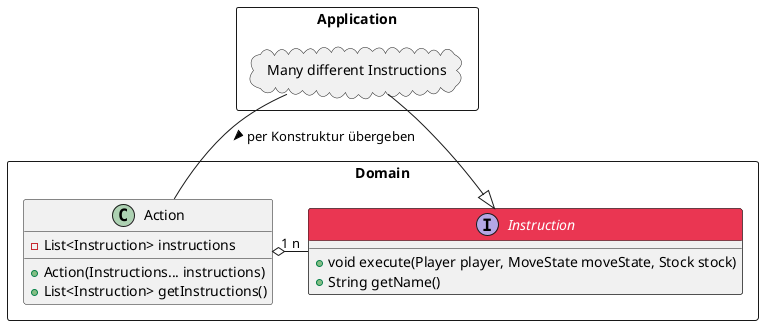 @startuml actoin-domain

skinparam classFontColor automatic
skinparam classHeaderBackgroundColor<<Important>> #EA3652
hide stereotype

package Domain <<Rectangle>> {

    interface Instruction <<Important>> {

        + void execute(Player player, MoveState moveState, Stock stock)
        + String getName()

    }

    class Action {
        - List<Instruction> instructions

        + Action(Instructions... instructions)
        + List<Instruction> getInstructions()
    }

}

package Application <<Rectangle>> {

    package "Many different Instructions" <<Cloud>> {
    }

}

"Many different Instructions" -d-|> Instruction
"Many different Instructions" - Action : per Konstruktur übergeben >
Action "1" o-r- "n" Instruction

@enduml